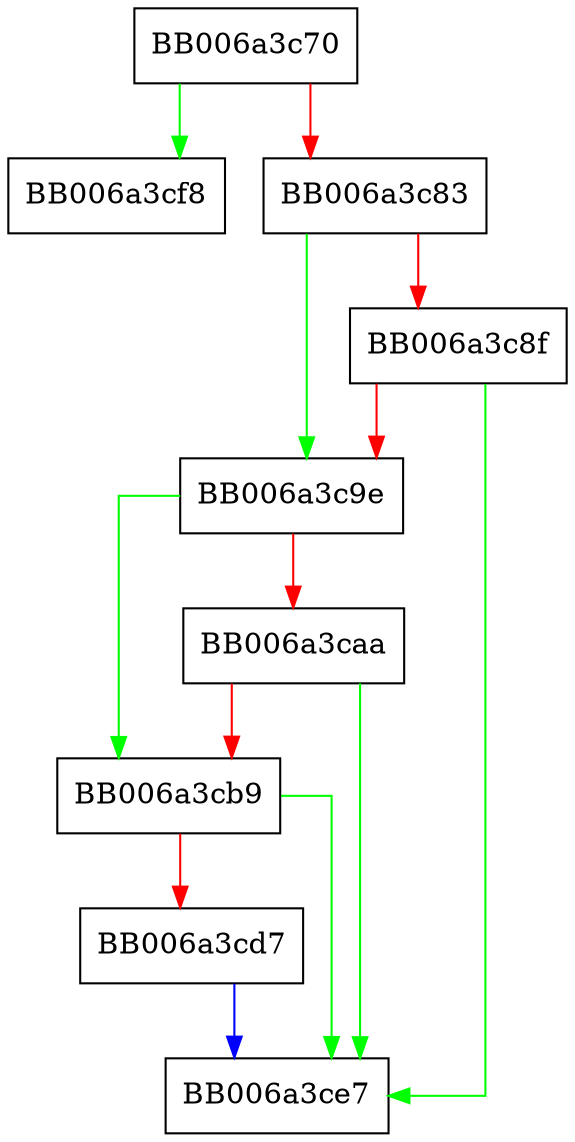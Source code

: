 digraph sm4_xts_dupctx {
  node [shape="box"];
  graph [splines=ortho];
  BB006a3c70 -> BB006a3cf8 [color="green"];
  BB006a3c70 -> BB006a3c83 [color="red"];
  BB006a3c83 -> BB006a3c9e [color="green"];
  BB006a3c83 -> BB006a3c8f [color="red"];
  BB006a3c8f -> BB006a3ce7 [color="green"];
  BB006a3c8f -> BB006a3c9e [color="red"];
  BB006a3c9e -> BB006a3cb9 [color="green"];
  BB006a3c9e -> BB006a3caa [color="red"];
  BB006a3caa -> BB006a3ce7 [color="green"];
  BB006a3caa -> BB006a3cb9 [color="red"];
  BB006a3cb9 -> BB006a3ce7 [color="green"];
  BB006a3cb9 -> BB006a3cd7 [color="red"];
  BB006a3cd7 -> BB006a3ce7 [color="blue"];
}